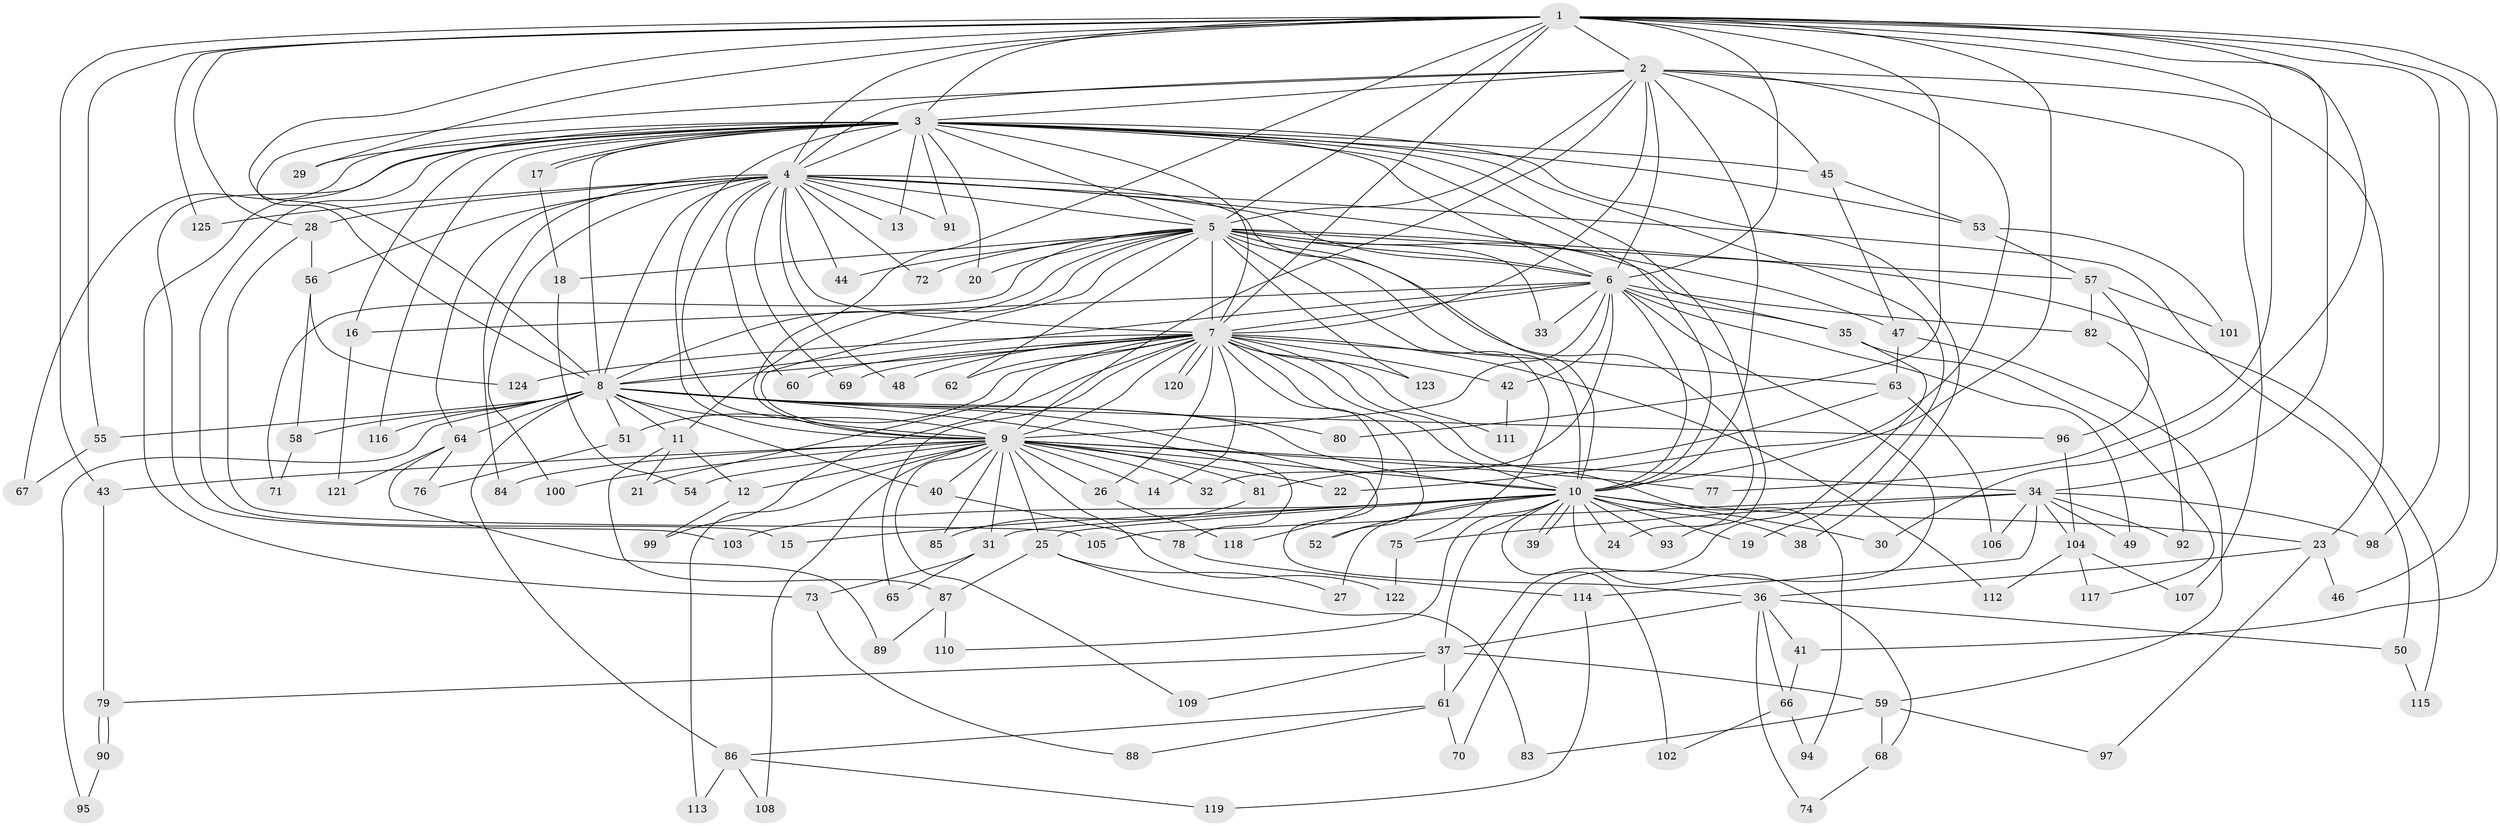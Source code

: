 // coarse degree distribution, {14: 0.04, 21: 0.06, 19: 0.06, 16: 0.02, 5: 0.12, 3: 0.12, 2: 0.48, 4: 0.04, 9: 0.02, 11: 0.02, 6: 0.02}
// Generated by graph-tools (version 1.1) at 2025/17/03/04/25 18:17:51]
// undirected, 125 vertices, 275 edges
graph export_dot {
graph [start="1"]
  node [color=gray90,style=filled];
  1;
  2;
  3;
  4;
  5;
  6;
  7;
  8;
  9;
  10;
  11;
  12;
  13;
  14;
  15;
  16;
  17;
  18;
  19;
  20;
  21;
  22;
  23;
  24;
  25;
  26;
  27;
  28;
  29;
  30;
  31;
  32;
  33;
  34;
  35;
  36;
  37;
  38;
  39;
  40;
  41;
  42;
  43;
  44;
  45;
  46;
  47;
  48;
  49;
  50;
  51;
  52;
  53;
  54;
  55;
  56;
  57;
  58;
  59;
  60;
  61;
  62;
  63;
  64;
  65;
  66;
  67;
  68;
  69;
  70;
  71;
  72;
  73;
  74;
  75;
  76;
  77;
  78;
  79;
  80;
  81;
  82;
  83;
  84;
  85;
  86;
  87;
  88;
  89;
  90;
  91;
  92;
  93;
  94;
  95;
  96;
  97;
  98;
  99;
  100;
  101;
  102;
  103;
  104;
  105;
  106;
  107;
  108;
  109;
  110;
  111;
  112;
  113;
  114;
  115;
  116;
  117;
  118;
  119;
  120;
  121;
  122;
  123;
  124;
  125;
  1 -- 2;
  1 -- 3;
  1 -- 4;
  1 -- 5;
  1 -- 6;
  1 -- 7;
  1 -- 8;
  1 -- 9;
  1 -- 10;
  1 -- 28;
  1 -- 29;
  1 -- 30;
  1 -- 34;
  1 -- 41;
  1 -- 43;
  1 -- 46;
  1 -- 55;
  1 -- 77;
  1 -- 80;
  1 -- 98;
  1 -- 125;
  2 -- 3;
  2 -- 4;
  2 -- 5;
  2 -- 6;
  2 -- 7;
  2 -- 8;
  2 -- 9;
  2 -- 10;
  2 -- 22;
  2 -- 23;
  2 -- 45;
  2 -- 107;
  3 -- 4;
  3 -- 5;
  3 -- 6;
  3 -- 7;
  3 -- 8;
  3 -- 9;
  3 -- 10;
  3 -- 13;
  3 -- 15;
  3 -- 16;
  3 -- 17;
  3 -- 17;
  3 -- 19;
  3 -- 20;
  3 -- 29;
  3 -- 38;
  3 -- 45;
  3 -- 53;
  3 -- 67;
  3 -- 73;
  3 -- 91;
  3 -- 93;
  3 -- 103;
  3 -- 116;
  4 -- 5;
  4 -- 6;
  4 -- 7;
  4 -- 8;
  4 -- 9;
  4 -- 10;
  4 -- 13;
  4 -- 28;
  4 -- 44;
  4 -- 47;
  4 -- 48;
  4 -- 50;
  4 -- 56;
  4 -- 60;
  4 -- 64;
  4 -- 69;
  4 -- 72;
  4 -- 84;
  4 -- 91;
  4 -- 100;
  4 -- 125;
  5 -- 6;
  5 -- 7;
  5 -- 8;
  5 -- 9;
  5 -- 10;
  5 -- 11;
  5 -- 18;
  5 -- 20;
  5 -- 24;
  5 -- 33;
  5 -- 35;
  5 -- 44;
  5 -- 57;
  5 -- 62;
  5 -- 71;
  5 -- 72;
  5 -- 75;
  5 -- 115;
  5 -- 123;
  6 -- 7;
  6 -- 8;
  6 -- 9;
  6 -- 10;
  6 -- 16;
  6 -- 32;
  6 -- 33;
  6 -- 35;
  6 -- 42;
  6 -- 49;
  6 -- 70;
  6 -- 82;
  7 -- 8;
  7 -- 9;
  7 -- 10;
  7 -- 14;
  7 -- 21;
  7 -- 26;
  7 -- 42;
  7 -- 48;
  7 -- 51;
  7 -- 52;
  7 -- 60;
  7 -- 62;
  7 -- 63;
  7 -- 65;
  7 -- 69;
  7 -- 94;
  7 -- 99;
  7 -- 111;
  7 -- 112;
  7 -- 118;
  7 -- 120;
  7 -- 120;
  7 -- 123;
  7 -- 124;
  8 -- 9;
  8 -- 10;
  8 -- 11;
  8 -- 36;
  8 -- 40;
  8 -- 51;
  8 -- 55;
  8 -- 58;
  8 -- 64;
  8 -- 78;
  8 -- 80;
  8 -- 86;
  8 -- 95;
  8 -- 96;
  8 -- 116;
  9 -- 10;
  9 -- 12;
  9 -- 14;
  9 -- 22;
  9 -- 25;
  9 -- 26;
  9 -- 31;
  9 -- 32;
  9 -- 34;
  9 -- 40;
  9 -- 43;
  9 -- 54;
  9 -- 77;
  9 -- 81;
  9 -- 84;
  9 -- 85;
  9 -- 100;
  9 -- 108;
  9 -- 109;
  9 -- 113;
  9 -- 122;
  10 -- 15;
  10 -- 19;
  10 -- 23;
  10 -- 24;
  10 -- 25;
  10 -- 27;
  10 -- 30;
  10 -- 31;
  10 -- 37;
  10 -- 38;
  10 -- 39;
  10 -- 39;
  10 -- 52;
  10 -- 68;
  10 -- 93;
  10 -- 102;
  10 -- 103;
  10 -- 110;
  11 -- 12;
  11 -- 21;
  11 -- 87;
  12 -- 99;
  16 -- 121;
  17 -- 18;
  18 -- 54;
  23 -- 36;
  23 -- 46;
  23 -- 97;
  25 -- 27;
  25 -- 83;
  25 -- 87;
  26 -- 118;
  28 -- 56;
  28 -- 105;
  31 -- 65;
  31 -- 73;
  34 -- 49;
  34 -- 75;
  34 -- 92;
  34 -- 98;
  34 -- 104;
  34 -- 105;
  34 -- 106;
  34 -- 114;
  35 -- 61;
  35 -- 117;
  36 -- 37;
  36 -- 41;
  36 -- 50;
  36 -- 66;
  36 -- 74;
  37 -- 59;
  37 -- 61;
  37 -- 79;
  37 -- 109;
  40 -- 78;
  41 -- 66;
  42 -- 111;
  43 -- 79;
  45 -- 47;
  45 -- 53;
  47 -- 59;
  47 -- 63;
  50 -- 115;
  51 -- 76;
  53 -- 57;
  53 -- 101;
  55 -- 67;
  56 -- 58;
  56 -- 124;
  57 -- 82;
  57 -- 96;
  57 -- 101;
  58 -- 71;
  59 -- 68;
  59 -- 83;
  59 -- 97;
  61 -- 70;
  61 -- 86;
  61 -- 88;
  63 -- 81;
  63 -- 106;
  64 -- 76;
  64 -- 89;
  64 -- 121;
  66 -- 94;
  66 -- 102;
  68 -- 74;
  73 -- 88;
  75 -- 122;
  78 -- 114;
  79 -- 90;
  79 -- 90;
  81 -- 85;
  82 -- 92;
  86 -- 108;
  86 -- 113;
  86 -- 119;
  87 -- 89;
  87 -- 110;
  90 -- 95;
  96 -- 104;
  104 -- 107;
  104 -- 112;
  104 -- 117;
  114 -- 119;
}
